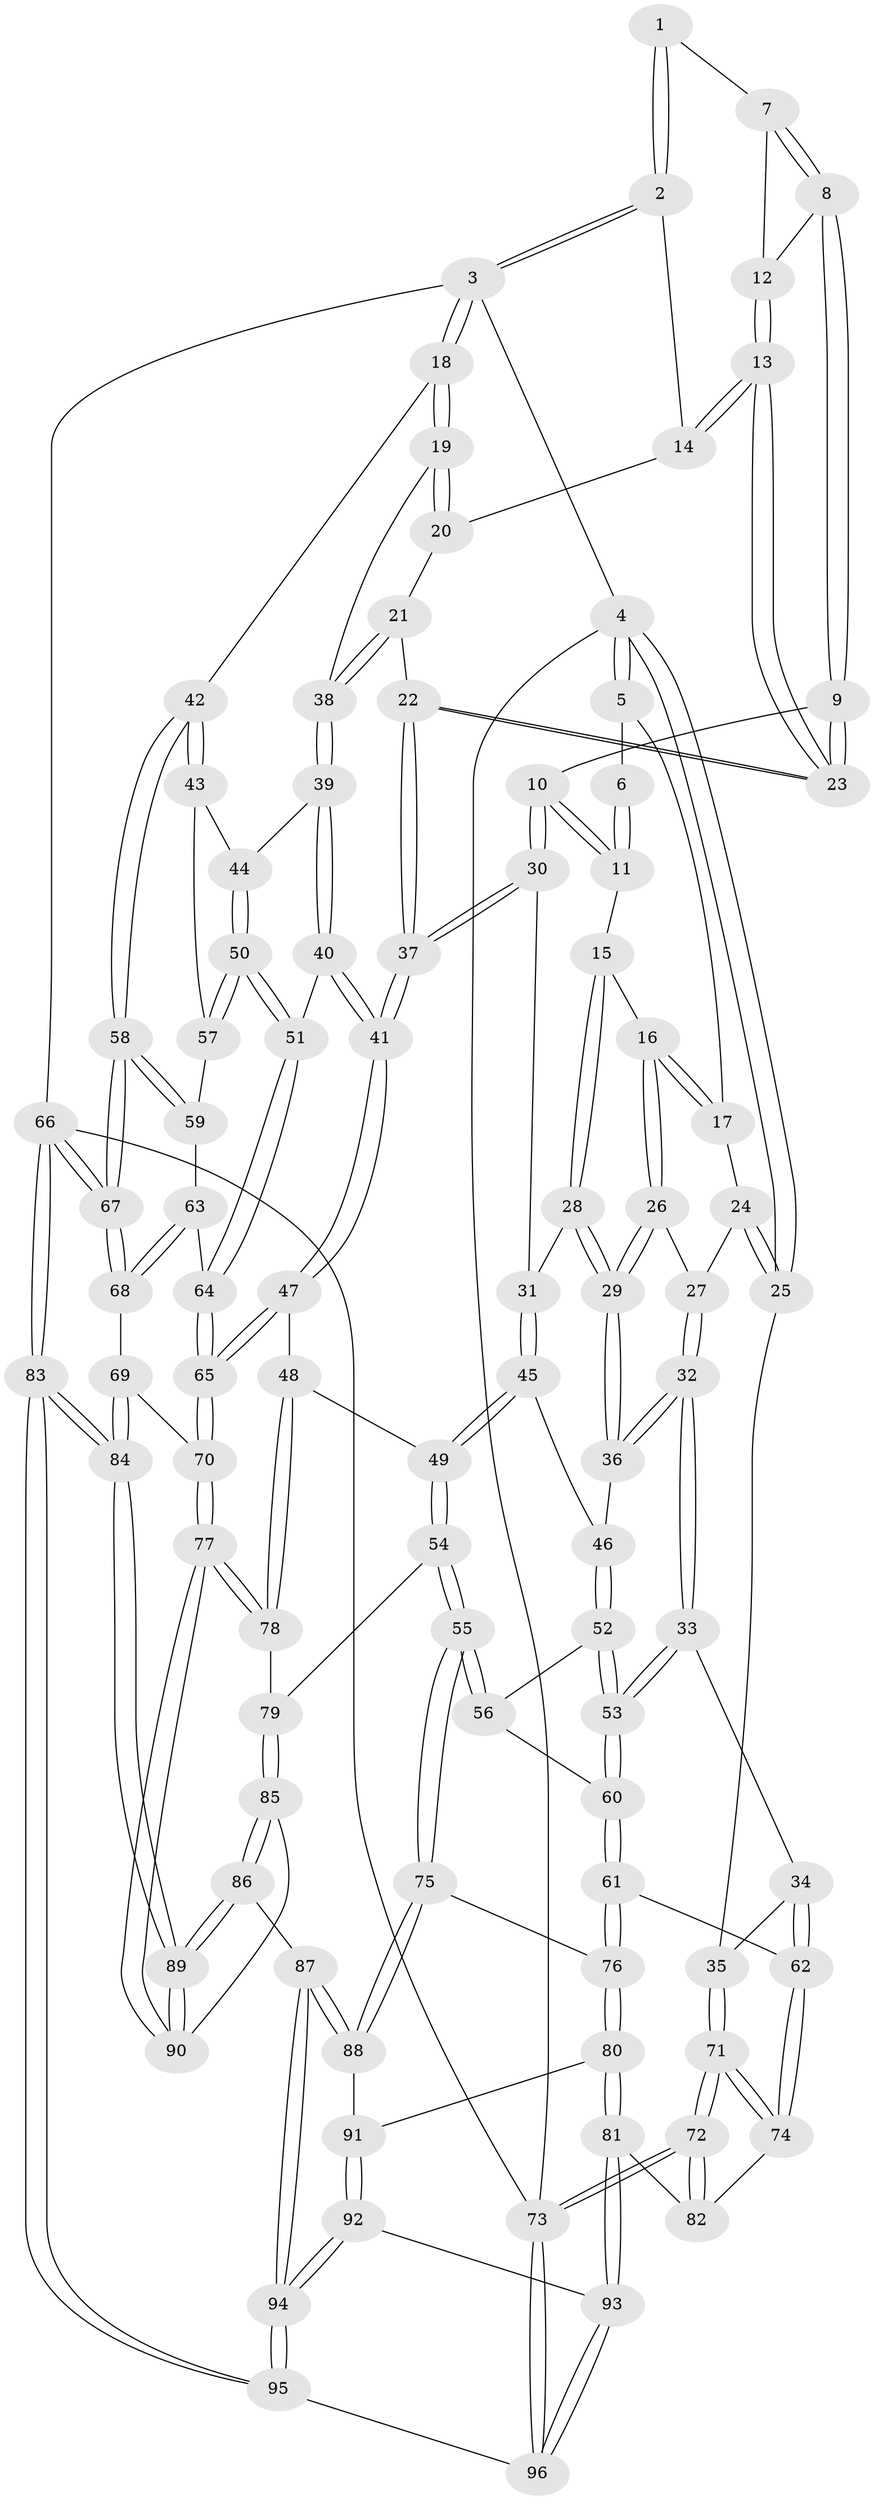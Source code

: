 // Generated by graph-tools (version 1.1) at 2025/03/03/09/25 03:03:20]
// undirected, 96 vertices, 237 edges
graph export_dot {
graph [start="1"]
  node [color=gray90,style=filled];
  1 [pos="+0.5126584262897198+0"];
  2 [pos="+0.8690166682306661+0"];
  3 [pos="+1+0"];
  4 [pos="+0+0"];
  5 [pos="+0+0"];
  6 [pos="+0.37998030528314514+0"];
  7 [pos="+0.5351700700562876+0.027897023731072695"];
  8 [pos="+0.4567162187338086+0.14832431380495376"];
  9 [pos="+0.434074555693904+0.16525209387246712"];
  10 [pos="+0.41694144813229217+0.173255325086534"];
  11 [pos="+0.34514105241963994+0.08525437804350723"];
  12 [pos="+0.6087308974657653+0.11530740159455354"];
  13 [pos="+0.6657491789775708+0.14066269705390785"];
  14 [pos="+0.8476845861874568+0"];
  15 [pos="+0.26221856058700765+0.11325932510033197"];
  16 [pos="+0.181199513914776+0.10877624301812751"];
  17 [pos="+0.16261773884501146+0.09109656215602464"];
  18 [pos="+1+0.2530227285959441"];
  19 [pos="+0.9175450662398174+0.2072126871605312"];
  20 [pos="+0.8678805585486362+0.0010709856386246957"];
  21 [pos="+0.7681888144916328+0.23062787963011966"];
  22 [pos="+0.6695724041965786+0.20743564309107024"];
  23 [pos="+0.6691729816815406+0.20580428681999036"];
  24 [pos="+0.04411151397110166+0.14659770901635352"];
  25 [pos="+0+0"];
  26 [pos="+0.16396865650272016+0.16849508850089992"];
  27 [pos="+0.0654204023556588+0.20491826151642561"];
  28 [pos="+0.24624398735964229+0.32181308856111623"];
  29 [pos="+0.19456926571684677+0.3440850941563597"];
  30 [pos="+0.41426316008211234+0.2916282247503258"];
  31 [pos="+0.40130437318172835+0.30134188979013565"];
  32 [pos="+0.026309945227871324+0.421158786949332"];
  33 [pos="+0.019994976685418626+0.4243649007241316"];
  34 [pos="+0+0.4321715881717165"];
  35 [pos="+0+0.4419699885690575"];
  36 [pos="+0.14049010024136463+0.3952180148260965"];
  37 [pos="+0.5961114833273978+0.35307476116233677"];
  38 [pos="+0.8540591781236104+0.27364674931730054"];
  39 [pos="+0.8560958324584855+0.35847950015518987"];
  40 [pos="+0.6925990077020688+0.502273963736087"];
  41 [pos="+0.6639750905387138+0.5040322728411545"];
  42 [pos="+1+0.4352084436113765"];
  43 [pos="+1+0.43497115016054205"];
  44 [pos="+1+0.4310401811492584"];
  45 [pos="+0.3880351556161529+0.49623774541165205"];
  46 [pos="+0.2801996084182121+0.5137368335469394"];
  47 [pos="+0.6253988598397096+0.550593971323188"];
  48 [pos="+0.5500188823567637+0.6125540607823349"];
  49 [pos="+0.5384567154362162+0.6173650258997717"];
  50 [pos="+0.8457254504192798+0.5743694940230936"];
  51 [pos="+0.8250184930738149+0.5785548095177326"];
  52 [pos="+0.27393478527696213+0.5657086069260767"];
  53 [pos="+0.19132011789889705+0.6465714092752033"];
  54 [pos="+0.4627386324031296+0.7135619501940188"];
  55 [pos="+0.4617656274975943+0.7143062553136218"];
  56 [pos="+0.332489981736522+0.6448963886756034"];
  57 [pos="+0.9176207682455174+0.5940277041023434"];
  58 [pos="+1+0.6848338359921935"];
  59 [pos="+0.9775374001106462+0.6220825253158718"];
  60 [pos="+0.18973064090553363+0.697948178891093"];
  61 [pos="+0.18438188761119637+0.715393966076679"];
  62 [pos="+0.11719326963154096+0.7488051184894566"];
  63 [pos="+0.8890110652258295+0.6918374280929825"];
  64 [pos="+0.846626933353118+0.6683338282318774"];
  65 [pos="+0.7857208043517009+0.776090322356679"];
  66 [pos="+1+1"];
  67 [pos="+1+0.7960505874465855"];
  68 [pos="+0.97787757813716+0.768776044495584"];
  69 [pos="+0.873313241121451+0.8128136105855286"];
  70 [pos="+0.7842357932744898+0.7921434177916505"];
  71 [pos="+0+0.8410868902339942"];
  72 [pos="+0+1"];
  73 [pos="+0+1"];
  74 [pos="+0.08630316641246721+0.781280227348407"];
  75 [pos="+0.4613765886099623+0.7149123746395167"];
  76 [pos="+0.3164185301230248+0.7992546981002666"];
  77 [pos="+0.7256538843384548+0.8474615478179625"];
  78 [pos="+0.6999229580918072+0.8159348518393141"];
  79 [pos="+0.543787131414924+0.7893281837993255"];
  80 [pos="+0.3085448875245266+0.8266916538970794"];
  81 [pos="+0.2325453558508319+0.9534226412908281"];
  82 [pos="+0.1805722842377449+0.9201266922923141"];
  83 [pos="+0.9798063138150497+1"];
  84 [pos="+0.9392845786623152+1"];
  85 [pos="+0.6343109054968192+0.8845407446944148"];
  86 [pos="+0.5698576811483461+0.9447071199169887"];
  87 [pos="+0.5546484695046567+0.9542963795993278"];
  88 [pos="+0.4794538467279561+0.8853320320298746"];
  89 [pos="+0.8112445262966812+1"];
  90 [pos="+0.7209760376217941+0.8633252033534516"];
  91 [pos="+0.41590247252519436+0.9309613429513004"];
  92 [pos="+0.40725268956264177+0.9486451790873631"];
  93 [pos="+0.23946570969984537+0.979869798011358"];
  94 [pos="+0.5109412582320718+1"];
  95 [pos="+0.5110053786204244+1"];
  96 [pos="+0.22485618583785685+1"];
  1 -- 2;
  1 -- 2;
  1 -- 7;
  2 -- 3;
  2 -- 3;
  2 -- 14;
  3 -- 4;
  3 -- 18;
  3 -- 18;
  3 -- 66;
  4 -- 5;
  4 -- 5;
  4 -- 25;
  4 -- 25;
  4 -- 73;
  5 -- 6;
  5 -- 17;
  6 -- 11;
  6 -- 11;
  7 -- 8;
  7 -- 8;
  7 -- 12;
  8 -- 9;
  8 -- 9;
  8 -- 12;
  9 -- 10;
  9 -- 23;
  9 -- 23;
  10 -- 11;
  10 -- 11;
  10 -- 30;
  10 -- 30;
  11 -- 15;
  12 -- 13;
  12 -- 13;
  13 -- 14;
  13 -- 14;
  13 -- 23;
  13 -- 23;
  14 -- 20;
  15 -- 16;
  15 -- 28;
  15 -- 28;
  16 -- 17;
  16 -- 17;
  16 -- 26;
  16 -- 26;
  17 -- 24;
  18 -- 19;
  18 -- 19;
  18 -- 42;
  19 -- 20;
  19 -- 20;
  19 -- 38;
  20 -- 21;
  21 -- 22;
  21 -- 38;
  21 -- 38;
  22 -- 23;
  22 -- 23;
  22 -- 37;
  22 -- 37;
  24 -- 25;
  24 -- 25;
  24 -- 27;
  25 -- 35;
  26 -- 27;
  26 -- 29;
  26 -- 29;
  27 -- 32;
  27 -- 32;
  28 -- 29;
  28 -- 29;
  28 -- 31;
  29 -- 36;
  29 -- 36;
  30 -- 31;
  30 -- 37;
  30 -- 37;
  31 -- 45;
  31 -- 45;
  32 -- 33;
  32 -- 33;
  32 -- 36;
  32 -- 36;
  33 -- 34;
  33 -- 53;
  33 -- 53;
  34 -- 35;
  34 -- 62;
  34 -- 62;
  35 -- 71;
  35 -- 71;
  36 -- 46;
  37 -- 41;
  37 -- 41;
  38 -- 39;
  38 -- 39;
  39 -- 40;
  39 -- 40;
  39 -- 44;
  40 -- 41;
  40 -- 41;
  40 -- 51;
  41 -- 47;
  41 -- 47;
  42 -- 43;
  42 -- 43;
  42 -- 58;
  42 -- 58;
  43 -- 44;
  43 -- 57;
  44 -- 50;
  44 -- 50;
  45 -- 46;
  45 -- 49;
  45 -- 49;
  46 -- 52;
  46 -- 52;
  47 -- 48;
  47 -- 65;
  47 -- 65;
  48 -- 49;
  48 -- 78;
  48 -- 78;
  49 -- 54;
  49 -- 54;
  50 -- 51;
  50 -- 51;
  50 -- 57;
  50 -- 57;
  51 -- 64;
  51 -- 64;
  52 -- 53;
  52 -- 53;
  52 -- 56;
  53 -- 60;
  53 -- 60;
  54 -- 55;
  54 -- 55;
  54 -- 79;
  55 -- 56;
  55 -- 56;
  55 -- 75;
  55 -- 75;
  56 -- 60;
  57 -- 59;
  58 -- 59;
  58 -- 59;
  58 -- 67;
  58 -- 67;
  59 -- 63;
  60 -- 61;
  60 -- 61;
  61 -- 62;
  61 -- 76;
  61 -- 76;
  62 -- 74;
  62 -- 74;
  63 -- 64;
  63 -- 68;
  63 -- 68;
  64 -- 65;
  64 -- 65;
  65 -- 70;
  65 -- 70;
  66 -- 67;
  66 -- 67;
  66 -- 83;
  66 -- 83;
  66 -- 73;
  67 -- 68;
  67 -- 68;
  68 -- 69;
  69 -- 70;
  69 -- 84;
  69 -- 84;
  70 -- 77;
  70 -- 77;
  71 -- 72;
  71 -- 72;
  71 -- 74;
  71 -- 74;
  72 -- 73;
  72 -- 73;
  72 -- 82;
  72 -- 82;
  73 -- 96;
  73 -- 96;
  74 -- 82;
  75 -- 76;
  75 -- 88;
  75 -- 88;
  76 -- 80;
  76 -- 80;
  77 -- 78;
  77 -- 78;
  77 -- 90;
  77 -- 90;
  78 -- 79;
  79 -- 85;
  79 -- 85;
  80 -- 81;
  80 -- 81;
  80 -- 91;
  81 -- 82;
  81 -- 93;
  81 -- 93;
  83 -- 84;
  83 -- 84;
  83 -- 95;
  83 -- 95;
  84 -- 89;
  84 -- 89;
  85 -- 86;
  85 -- 86;
  85 -- 90;
  86 -- 87;
  86 -- 89;
  86 -- 89;
  87 -- 88;
  87 -- 88;
  87 -- 94;
  87 -- 94;
  88 -- 91;
  89 -- 90;
  89 -- 90;
  91 -- 92;
  91 -- 92;
  92 -- 93;
  92 -- 94;
  92 -- 94;
  93 -- 96;
  93 -- 96;
  94 -- 95;
  94 -- 95;
  95 -- 96;
}
